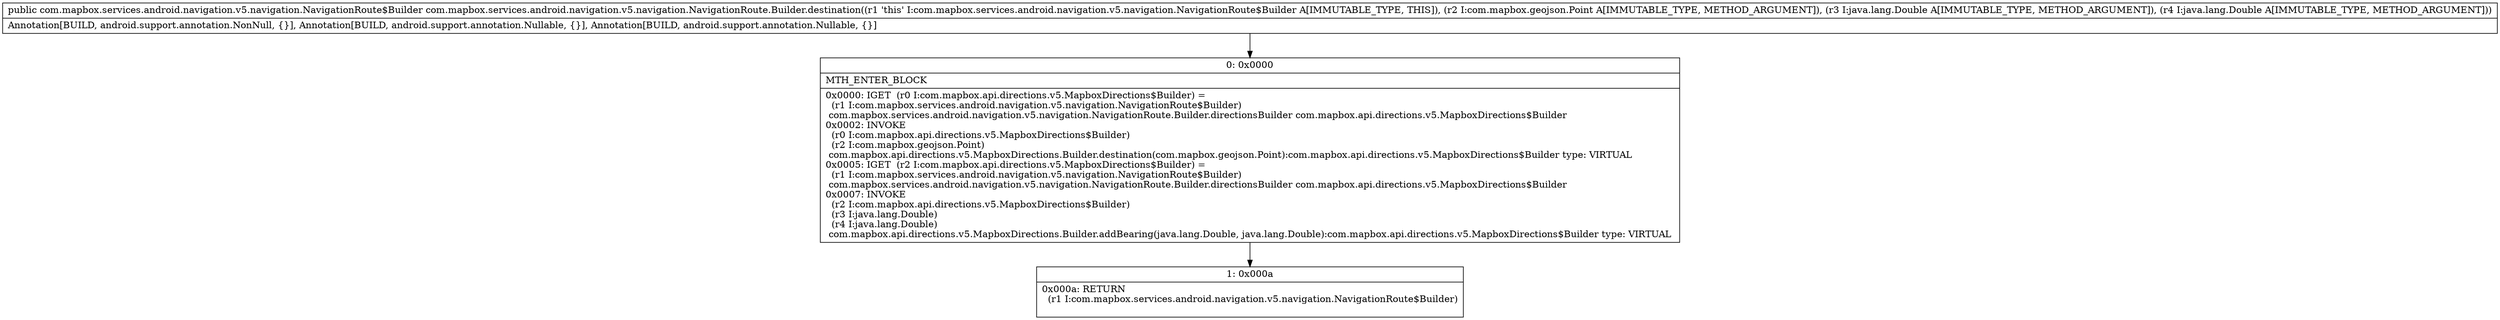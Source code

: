digraph "CFG forcom.mapbox.services.android.navigation.v5.navigation.NavigationRoute.Builder.destination(Lcom\/mapbox\/geojson\/Point;Ljava\/lang\/Double;Ljava\/lang\/Double;)Lcom\/mapbox\/services\/android\/navigation\/v5\/navigation\/NavigationRoute$Builder;" {
Node_0 [shape=record,label="{0\:\ 0x0000|MTH_ENTER_BLOCK\l|0x0000: IGET  (r0 I:com.mapbox.api.directions.v5.MapboxDirections$Builder) = \l  (r1 I:com.mapbox.services.android.navigation.v5.navigation.NavigationRoute$Builder)\l com.mapbox.services.android.navigation.v5.navigation.NavigationRoute.Builder.directionsBuilder com.mapbox.api.directions.v5.MapboxDirections$Builder \l0x0002: INVOKE  \l  (r0 I:com.mapbox.api.directions.v5.MapboxDirections$Builder)\l  (r2 I:com.mapbox.geojson.Point)\l com.mapbox.api.directions.v5.MapboxDirections.Builder.destination(com.mapbox.geojson.Point):com.mapbox.api.directions.v5.MapboxDirections$Builder type: VIRTUAL \l0x0005: IGET  (r2 I:com.mapbox.api.directions.v5.MapboxDirections$Builder) = \l  (r1 I:com.mapbox.services.android.navigation.v5.navigation.NavigationRoute$Builder)\l com.mapbox.services.android.navigation.v5.navigation.NavigationRoute.Builder.directionsBuilder com.mapbox.api.directions.v5.MapboxDirections$Builder \l0x0007: INVOKE  \l  (r2 I:com.mapbox.api.directions.v5.MapboxDirections$Builder)\l  (r3 I:java.lang.Double)\l  (r4 I:java.lang.Double)\l com.mapbox.api.directions.v5.MapboxDirections.Builder.addBearing(java.lang.Double, java.lang.Double):com.mapbox.api.directions.v5.MapboxDirections$Builder type: VIRTUAL \l}"];
Node_1 [shape=record,label="{1\:\ 0x000a|0x000a: RETURN  \l  (r1 I:com.mapbox.services.android.navigation.v5.navigation.NavigationRoute$Builder)\l \l}"];
MethodNode[shape=record,label="{public com.mapbox.services.android.navigation.v5.navigation.NavigationRoute$Builder com.mapbox.services.android.navigation.v5.navigation.NavigationRoute.Builder.destination((r1 'this' I:com.mapbox.services.android.navigation.v5.navigation.NavigationRoute$Builder A[IMMUTABLE_TYPE, THIS]), (r2 I:com.mapbox.geojson.Point A[IMMUTABLE_TYPE, METHOD_ARGUMENT]), (r3 I:java.lang.Double A[IMMUTABLE_TYPE, METHOD_ARGUMENT]), (r4 I:java.lang.Double A[IMMUTABLE_TYPE, METHOD_ARGUMENT]))  | Annotation[BUILD, android.support.annotation.NonNull, \{\}], Annotation[BUILD, android.support.annotation.Nullable, \{\}], Annotation[BUILD, android.support.annotation.Nullable, \{\}]\l}"];
MethodNode -> Node_0;
Node_0 -> Node_1;
}

